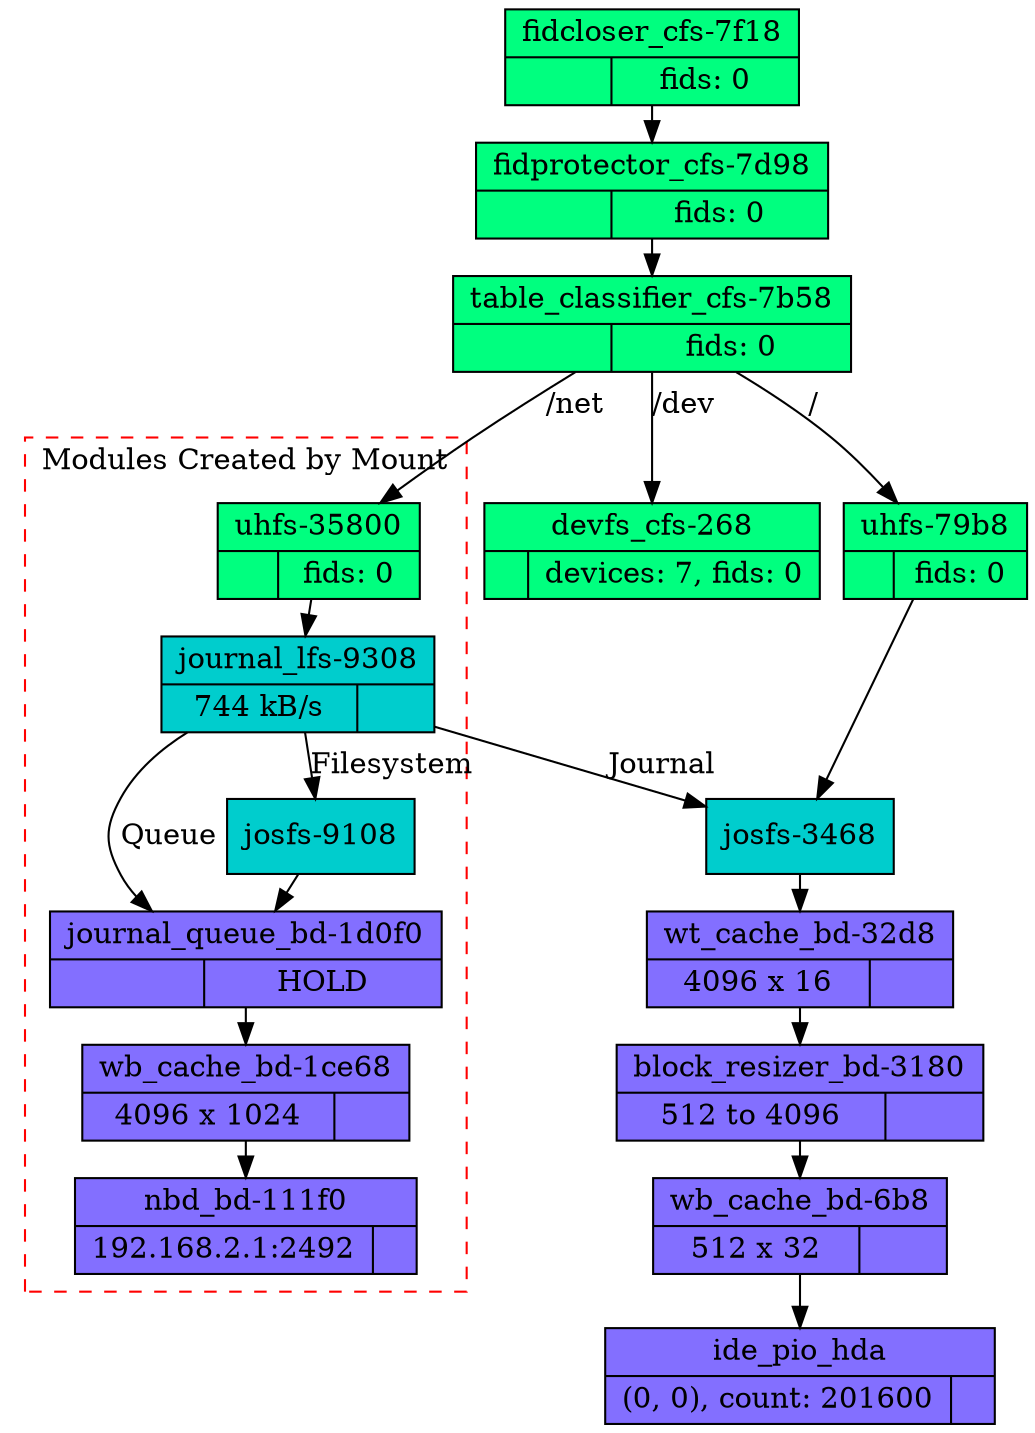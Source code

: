 digraph kfs
{
nodesep=0.15;
ranksep=0.15;
node [shape=record,color=black];
n268442600 [label="{ ide_pio_hda |{(0, 0), count: 201600|}}",fillcolor=slateblue1,style=filled]
n268442208 [label="{ wb_cache_bd-6b8 |{512 x 32|}}",fillcolor=slateblue1,style=filled]
        n268442208 -> n268442600 [label=""];
n268441808 [label="{ block_resizer_bd-3180 |{512 to 4096|}}",fillcolor=slateblue1,style=filled]
        n268441808 -> n268442208 [label=""];
n268441400 [label="{ wt_cache_bd-32d8 |{4096 x 16|}}",fillcolor=slateblue1,style=filled]
        n268441400 -> n268441808 [label=""];
n268439632 [label="josfs-3468",fillcolor=cyan3,style=filled]
        n268439632 -> n268441400 [label=""];

subgraph clusterA {
color=red;
style=dashed;
label="Modules Created by Mount";
n268440600 [label="{ wb_cache_bd-1ce68 |{4096 x 1024|}}",fillcolor=slateblue1,style=filled]
        n268440600 -> n268441000 [label=""];
n268441000 [label="{ nbd_bd-111f0 |{192.168.2.1:2492|}}",fillcolor=slateblue1,style=filled]
n268440056 [label="{ journal_queue_bd-1d0f0 |{|HOLD}}",fillcolor=slateblue1,style=filled]
        n268440056 -> n268440600 [label=""];
n268439152 [label="josfs-9108",fillcolor=cyan3,style=filled]
        n268439152 -> n268440056 [label=""];
n268438688 [label="{ journal_lfs-9308 |{744 kB/s|}}",fillcolor=cyan3,style=filled]
        n268438688 -> n268440056 [label="Queue"];
        n268438688 -> n268439152 [label="Filesystem"];
n268436128 [label="{ uhfs-35800 |{|fids: 0}}",fillcolor=springgreen,style=filled]
        n268436128 -> n268438688 [label=""];
}
        n268438688 -> n268439632 [label="Journal"];

n268438216 [label="{ devfs_cfs-268 |{|devices: 7, fids: 0}}",fillcolor=springgreen,style=filled]
n268437768 [label="{ uhfs-79b8 |{|fids: 0}}",fillcolor=springgreen,style=filled]
        n268437768 -> n268439632 [label=""];
n268437328 [label="{ table_classifier_cfs-7b58 |{|fids: 0}}",fillcolor=springgreen,style=filled]
        n268437328 -> n268438216 [label="/dev"];
        n268437328 -> n268437768 [label="/"];
        n268437328 -> n268436128 [label="/net"];
n268437016 [label="{ fidprotector_cfs-7d98 |{|fids: 0}}",fillcolor=springgreen,style=filled]
        n268437016 -> n268437328 [label=""];
n268436560 [label="{ fidcloser_cfs-7f18 |{|fids: 0}}",fillcolor=springgreen,style=filled]
        n268436560 -> n268437016 [label=""];
}
